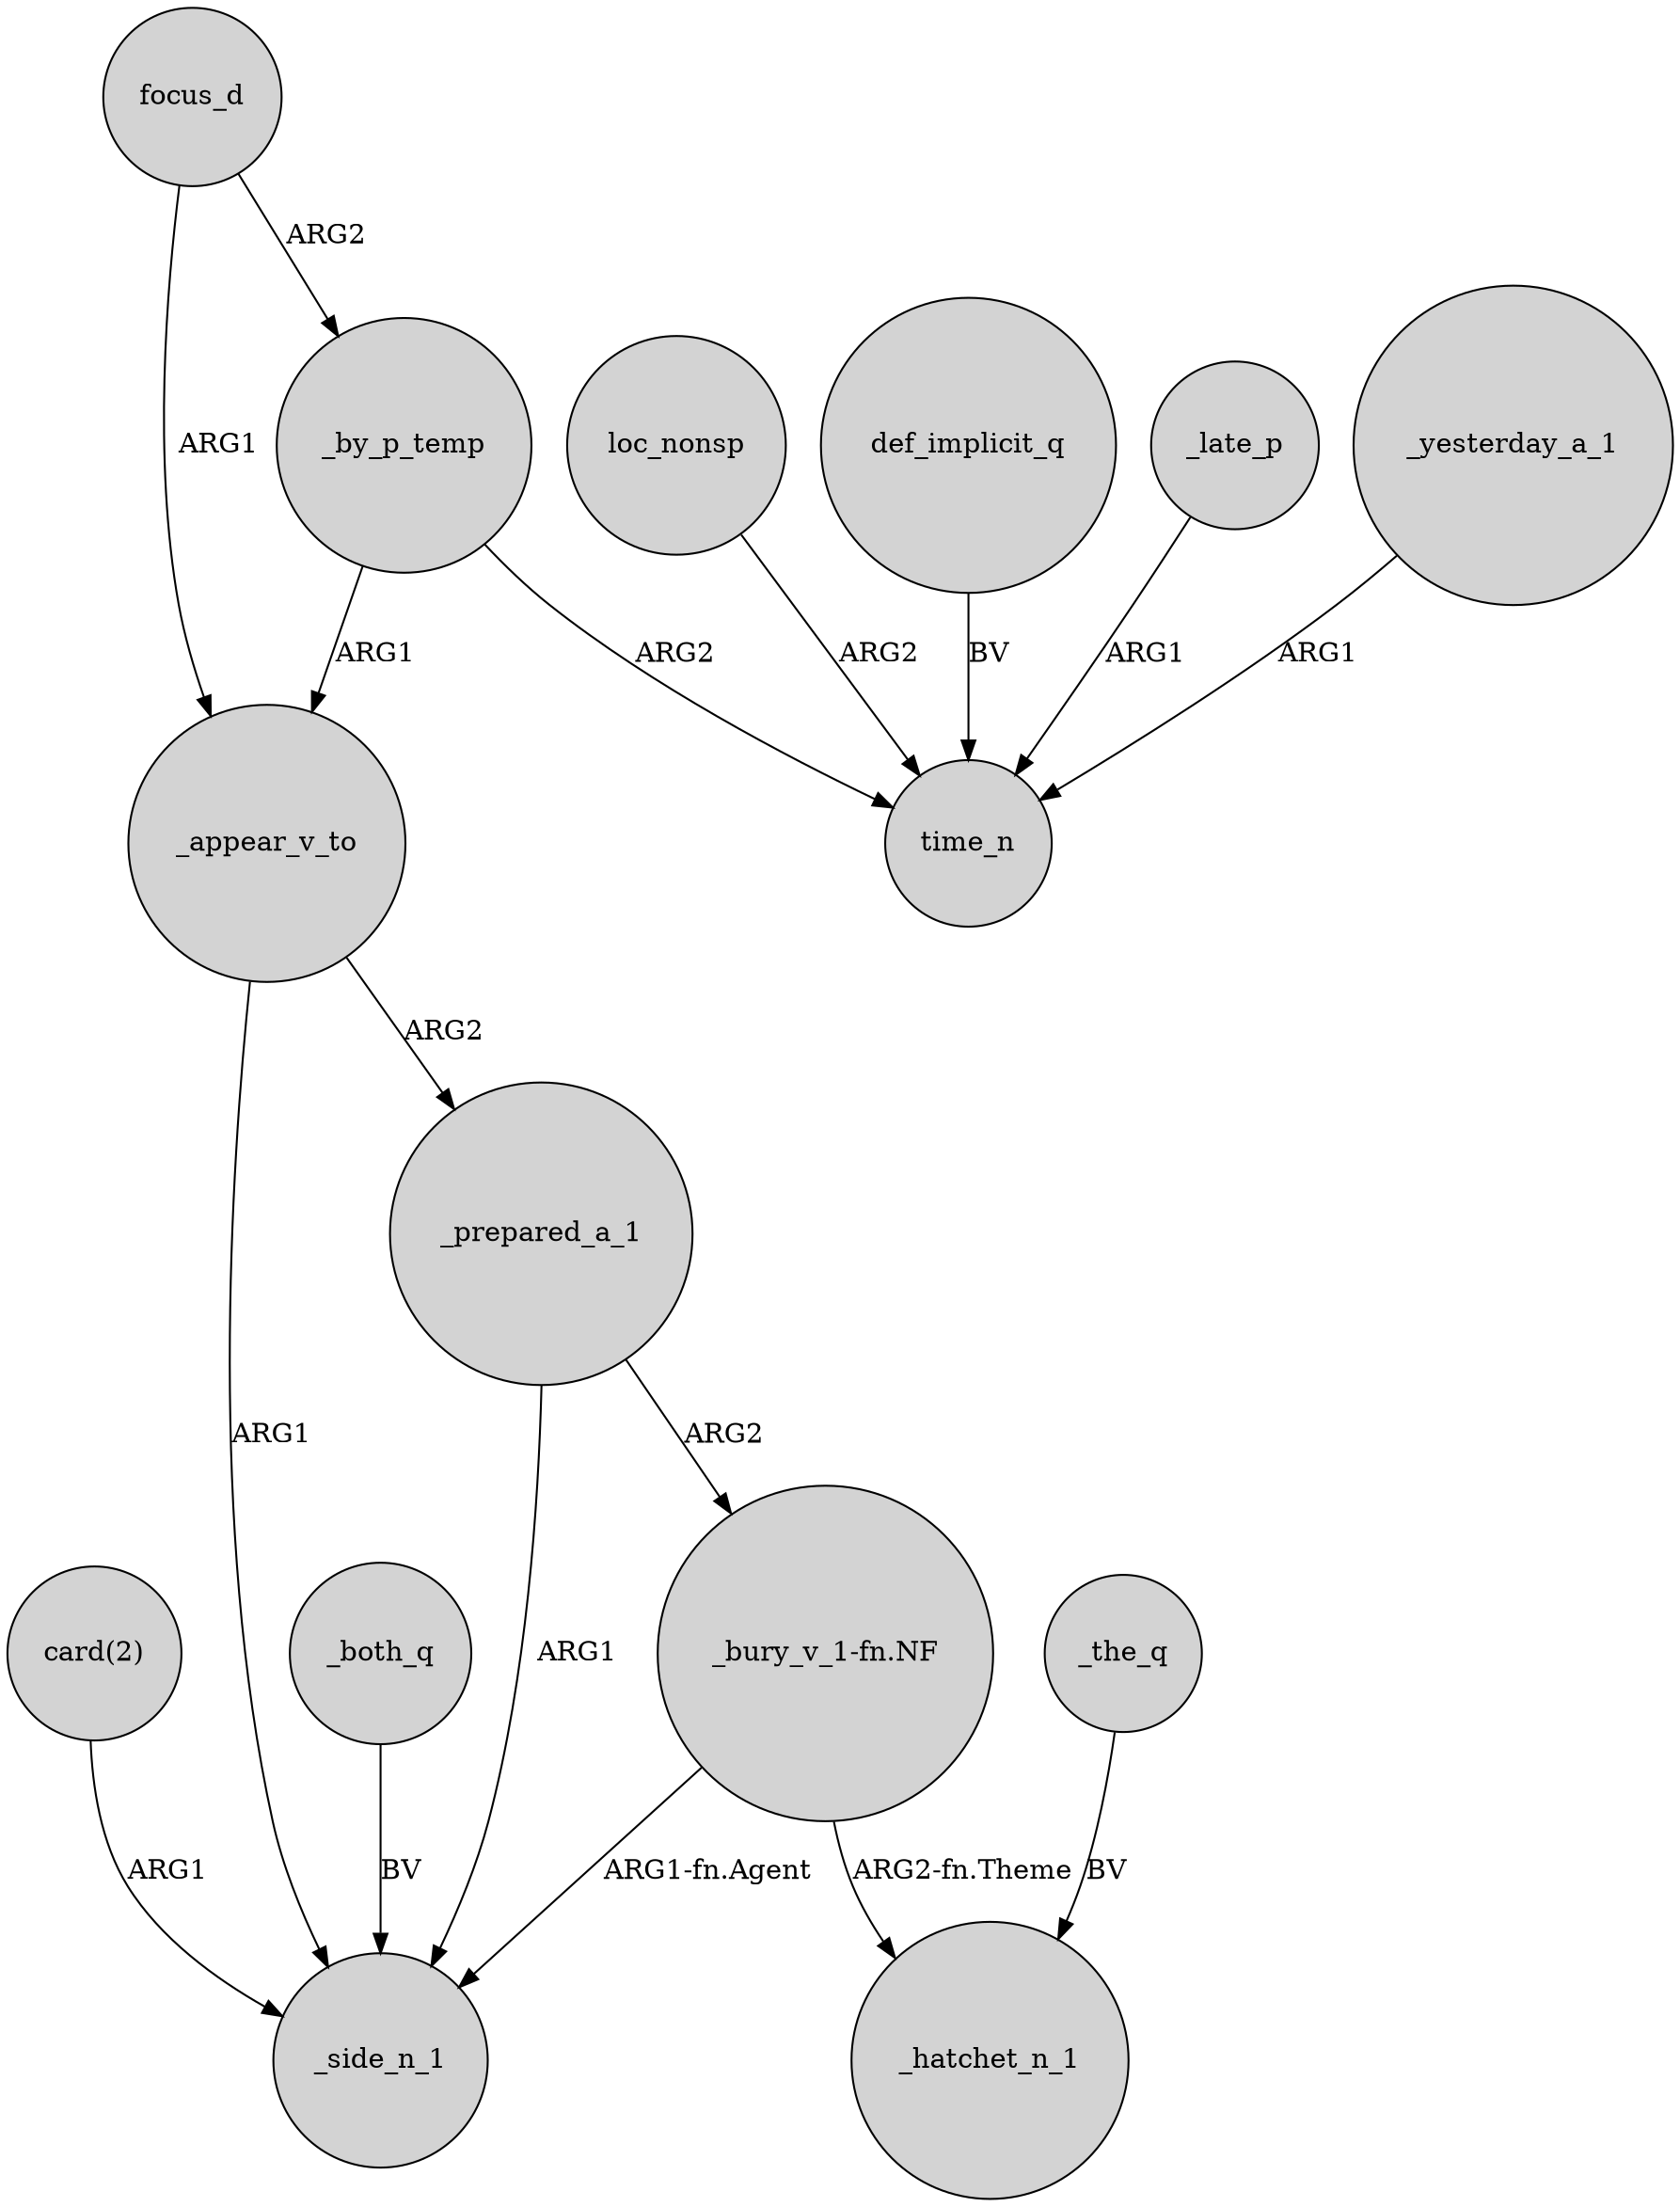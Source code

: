 digraph {
	node [shape=circle style=filled]
	_late_p -> time_n [label=ARG1]
	"card(2)" -> _side_n_1 [label=ARG1]
	_both_q -> _side_n_1 [label=BV]
	"_bury_v_1-fn.NF" -> _side_n_1 [label="ARG1-fn.Agent"]
	_yesterday_a_1 -> time_n [label=ARG1]
	_appear_v_to -> _prepared_a_1 [label=ARG2]
	_prepared_a_1 -> "_bury_v_1-fn.NF" [label=ARG2]
	focus_d -> _appear_v_to [label=ARG1]
	_by_p_temp -> time_n [label=ARG2]
	"_bury_v_1-fn.NF" -> _hatchet_n_1 [label="ARG2-fn.Theme"]
	focus_d -> _by_p_temp [label=ARG2]
	_by_p_temp -> _appear_v_to [label=ARG1]
	loc_nonsp -> time_n [label=ARG2]
	_appear_v_to -> _side_n_1 [label=ARG1]
	_prepared_a_1 -> _side_n_1 [label=ARG1]
	_the_q -> _hatchet_n_1 [label=BV]
	def_implicit_q -> time_n [label=BV]
}
